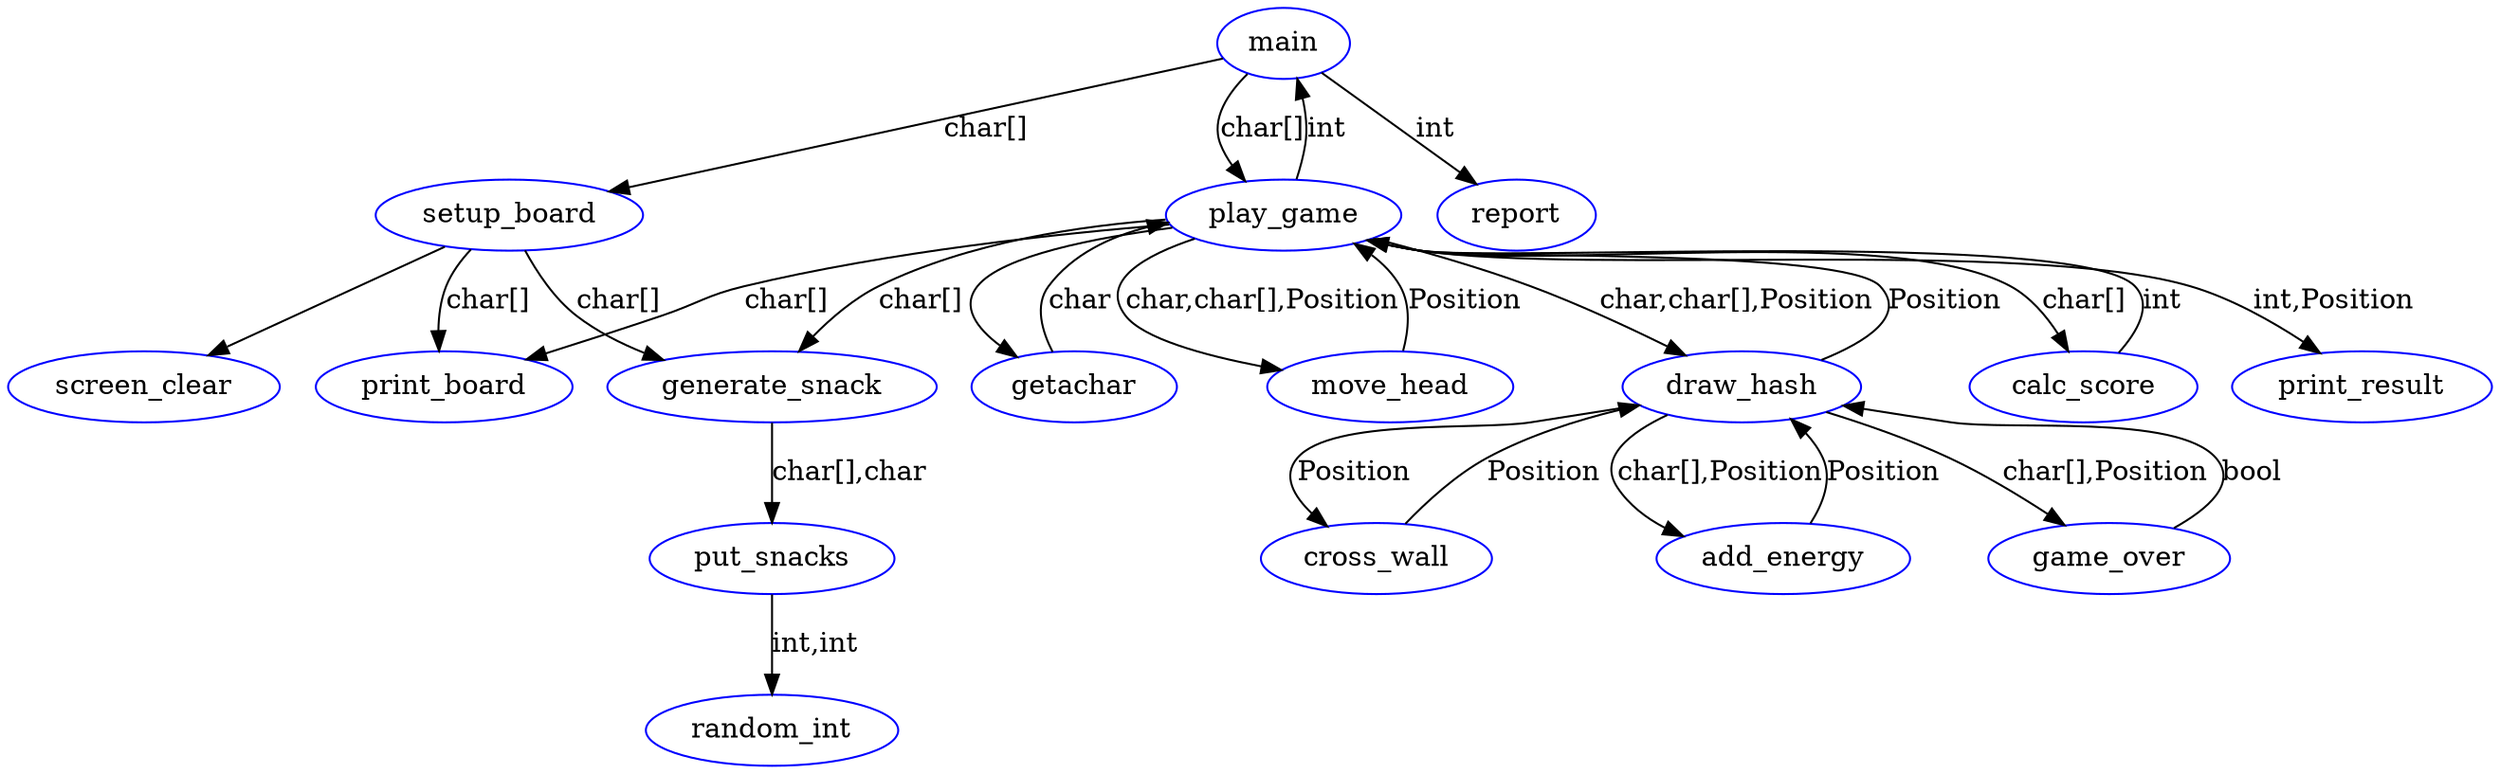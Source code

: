 digraph snake {
main[color=blue]
setup_board[color=blue]
screen_clear[color=blue]
put_snacks[color=blue]
print_board[color=blue]
play_game[color=blue]
getachar[color=blue]
move_head[color=blue]
draw_hash[color=blue]
generate_snack[color=blue]
calc_score[color=blue]
print_result[color=blue]
cross_wall[color=blue]
random_int[color=blue]
add_energy[color=blue]
game_over[color=blue]
report[color=blue]

main -> setup_board[label="char[]"]
setup_board -> screen_clear
setup_board -> generate_snack[label="char[]"]
setup_board -> print_board[label="char[]"]
main -> play_game[label="char[]"]
play_game -> main[label="int"]
play_game -> getachar
getachar -> play_game[label="char"]
play_game -> move_head[label="char,char[],Position"]
move_head -> play_game[label="Position"]
play_game -> draw_hash[label="char,char[],Position"]
draw_hash -> play_game[label="Position"]
draw_hash -> cross_wall[label="Position"]
cross_wall -> draw_hash[label="Position"]
draw_hash -> game_over[label="char[],Position"]
game_over -> draw_hash[label="bool"]
draw_hash -> add_energy[label="char[],Position"]
add_energy -> draw_hash[label="Position"]
play_game -> generate_snack[label="char[]"]
generate_snack -> put_snacks[label="char[],char"]
put_snacks -> random_int[label="int,int"]
play_game -> print_board[label="char[]"]
play_game -> calc_score[label="char[]"]
calc_score -> play_game[label="int"]
play_game -> print_result[label="int,Position"]
main -> report[label="int"]
}
